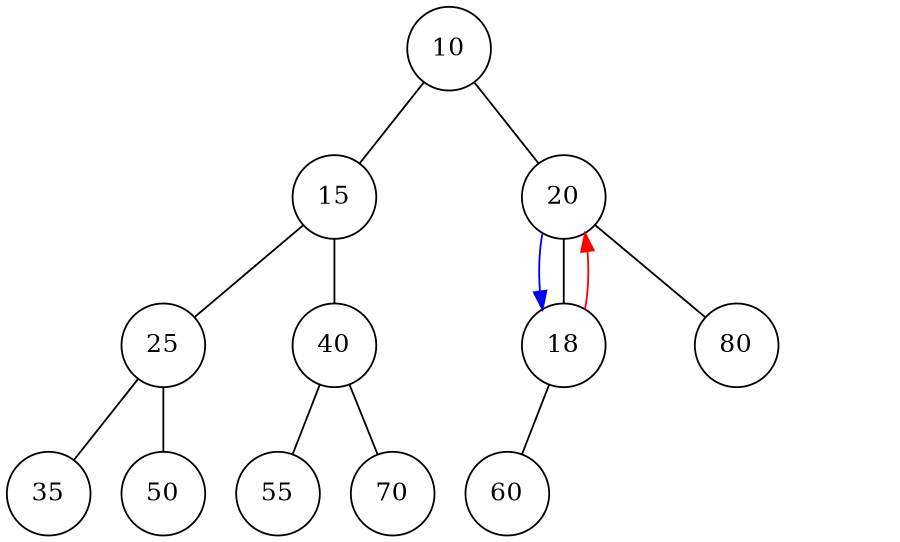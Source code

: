 digraph G { 
	size ="6,6";
	edge[arrowhead=none,arrowtail=none]
	
	//root
	node10 [shape=circle,label="10"];
	
	//level1
	node15 [shape=circle,label="15"];
	node10 -> node15
	
	node20 [shape=circle,label="20"];
	node10 -> node20

	//level 2
	node25 [shape=circle,label="25"];
	node15 -> node25
	node40 [shape=circle,label="40"];
	node15 -> node40
	
	node60 [shape=circle,label="18"];
	edge [color=blue,arrowhead=normal];
	node20 -> node60
	edge[arrowhead=none,color=black,arrowtail=none]
	node20 -> node60
	edge [color=red,arrowhead=normal];
	node60 -> node20
	node80 [shape=circle,label="80"];
	edge[arrowhead=none,color=black,arrowtail=none]
	node20 -> node80

	//level 3
	node35 [shape=circle,label="35"];
	node25 -> node35
	
	node50 [shape=circle,label="50"];
	node25 -> node50
	
	node55 [shape=circle,label="55"];
	node40 -> node55
	
	node70 [shape=circle,label="70"];
	node40 -> node70

	
	
	node18 [shape=circle,label="60",fillcolor=blue];
	//edge [color=red,arrowhead=normal];
	node60 -> node18
	//edge [color=blue,arrowhead=normal];
	//node18 -> node60

	node58 [shape=circle,label="58",style=invis];
	node60 -> node58[style=invis]
	
	node79 [shape=circle,label="79",style=invis];
	node80 -> node79[style=invis]
	
	node78 [shape=circle,label="78",style=invis];
	node80 -> node78[style=invis]
	
		
	





	
}